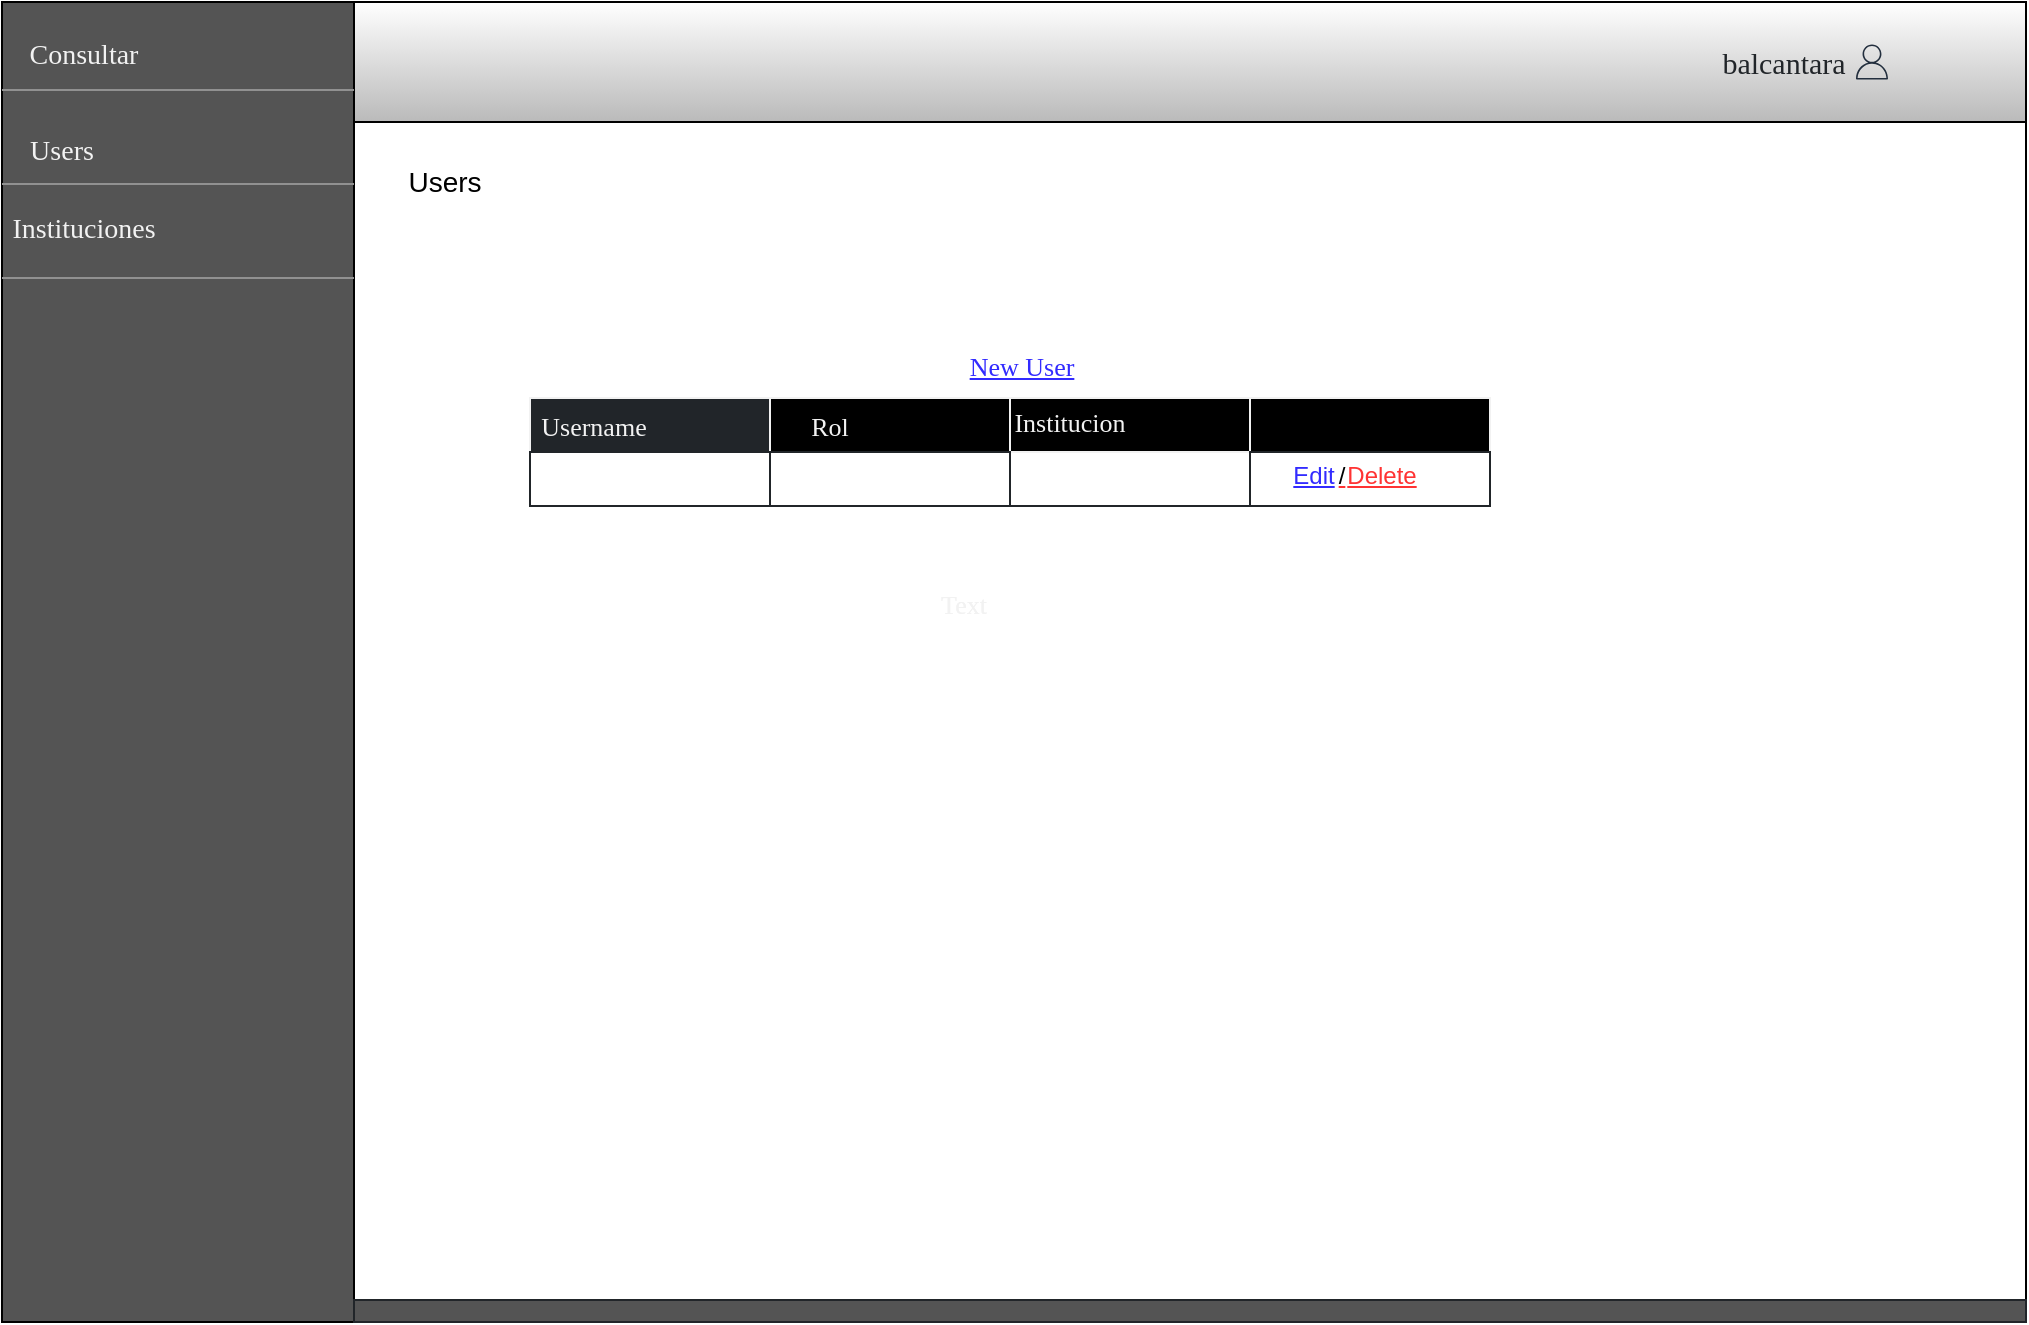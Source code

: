 <mxfile version="15.5.4" type="github">
  <diagram id="AqOv732YDV_Qfaz5YG4F" name="Page-1">
    <mxGraphModel dx="1038" dy="579" grid="1" gridSize="10" guides="1" tooltips="1" connect="1" arrows="1" fold="1" page="1" pageScale="1" pageWidth="1400" pageHeight="850" math="0" shadow="0">
      <root>
        <mxCell id="0" />
        <mxCell id="1" parent="0" />
        <mxCell id="Hp0-baNGFFSM0JvMzjNv-1" value="" style="rounded=0;whiteSpace=wrap;html=1;fillColor=#545454;fontColor=#212529;" parent="1" vertex="1">
          <mxGeometry width="176" height="660" as="geometry" />
        </mxCell>
        <mxCell id="Hp0-baNGFFSM0JvMzjNv-2" value="" style="rounded=0;whiteSpace=wrap;html=1;fontColor=#B5B5B5;labelBackgroundColor=#A3A3A3;" parent="1" vertex="1">
          <mxGeometry x="176" width="836" height="660" as="geometry" />
        </mxCell>
        <mxCell id="Hp0-baNGFFSM0JvMzjNv-3" value="" style="rounded=0;whiteSpace=wrap;html=1;fontSize=15;fontColor=#D6D6D6;fillColor=#FFFFFF;labelBackgroundColor=#A6A6A6;verticalAlign=middle;shadow=0;gradientColor=#BABABA;" parent="1" vertex="1">
          <mxGeometry x="176" width="836" height="60" as="geometry" />
        </mxCell>
        <mxCell id="Hp0-baNGFFSM0JvMzjNv-4" value="" style="sketch=0;outlineConnect=0;fontColor=#232F3E;gradientColor=none;strokeColor=#232F3E;fillColor=none;dashed=0;verticalLabelPosition=bottom;verticalAlign=top;align=center;html=1;fontSize=12;fontStyle=0;aspect=fixed;shape=mxgraph.aws4.resourceIcon;resIcon=mxgraph.aws4.user;" parent="1" vertex="1">
          <mxGeometry x="924" y="19" width="22" height="22" as="geometry" />
        </mxCell>
        <mxCell id="Hp0-baNGFFSM0JvMzjNv-5" value="balcantara" style="text;html=1;strokeColor=none;fillColor=none;align=center;verticalAlign=middle;whiteSpace=wrap;rounded=0;fontSize=15;fontColor=#212529;fontFamily=Times New Roman;" parent="1" vertex="1">
          <mxGeometry x="858" y="15.5" width="66" height="29" as="geometry" />
        </mxCell>
        <mxCell id="Hp0-baNGFFSM0JvMzjNv-9" value="&lt;font color=&quot;#000000&quot;&gt;Users&lt;/font&gt;" style="text;html=1;strokeColor=none;fillColor=none;align=center;verticalAlign=middle;whiteSpace=wrap;rounded=0;fontSize=14;fontColor=#A1A1A1;" parent="1" vertex="1">
          <mxGeometry x="150" y="70" width="143" height="39" as="geometry" />
        </mxCell>
        <mxCell id="Hp0-baNGFFSM0JvMzjNv-10" value="" style="endArrow=none;html=1;rounded=0;fontSize=17;fontColor=#000000;strokeColor=#919191;fillColor=#C9C9C9;" parent="1" edge="1">
          <mxGeometry width="50" height="50" relative="1" as="geometry">
            <mxPoint y="44" as="sourcePoint" />
            <mxPoint x="176" y="44" as="targetPoint" />
          </mxGeometry>
        </mxCell>
        <mxCell id="Hp0-baNGFFSM0JvMzjNv-11" value="" style="endArrow=none;html=1;rounded=0;fontSize=17;fontColor=#000000;strokeColor=#919191;fillColor=#C9C9C9;entryX=1;entryY=0.209;entryDx=0;entryDy=0;entryPerimeter=0;" parent="1" target="Hp0-baNGFFSM0JvMzjNv-1" edge="1">
          <mxGeometry width="50" height="50" relative="1" as="geometry">
            <mxPoint y="138" as="sourcePoint" />
            <mxPoint x="50" y="88" as="targetPoint" />
          </mxGeometry>
        </mxCell>
        <mxCell id="Hp0-baNGFFSM0JvMzjNv-12" value="" style="endArrow=none;html=1;rounded=0;fontSize=17;fontColor=#000000;strokeColor=#919191;fillColor=#C9C9C9;" parent="1" target="Hp0-baNGFFSM0JvMzjNv-1" edge="1">
          <mxGeometry width="50" height="50" relative="1" as="geometry">
            <mxPoint y="91" as="sourcePoint" />
            <mxPoint x="50" y="41" as="targetPoint" />
            <Array as="points">
              <mxPoint x="176" y="91" />
            </Array>
          </mxGeometry>
        </mxCell>
        <mxCell id="Hp0-baNGFFSM0JvMzjNv-13" value="&lt;font style=&quot;font-size: 14px&quot; face=&quot;Times New Roman&quot;&gt;Consultar&lt;/font&gt;" style="text;html=1;strokeColor=none;fillColor=none;align=center;verticalAlign=middle;whiteSpace=wrap;rounded=0;fontSize=17;fontColor=#F2F2F2;" parent="1" vertex="1">
          <mxGeometry x="11" y="11" width="60" height="30" as="geometry" />
        </mxCell>
        <mxCell id="Hp0-baNGFFSM0JvMzjNv-14" value="Instituciones" style="text;html=1;strokeColor=none;fillColor=none;align=center;verticalAlign=middle;whiteSpace=wrap;rounded=0;fontFamily=Times New Roman;fontSize=14;fontColor=#F2F2F2;" parent="1" vertex="1">
          <mxGeometry x="11" y="99" width="60" height="30" as="geometry" />
        </mxCell>
        <mxCell id="Hp0-baNGFFSM0JvMzjNv-15" value="Users" style="text;html=1;strokeColor=none;fillColor=none;align=center;verticalAlign=middle;whiteSpace=wrap;rounded=0;fontFamily=Times New Roman;fontSize=14;fontColor=#F2F2F2;" parent="1" vertex="1">
          <mxGeometry y="60" width="60" height="30" as="geometry" />
        </mxCell>
        <mxCell id="Hp0-baNGFFSM0JvMzjNv-16" value="" style="shape=image;html=1;verticalAlign=top;verticalLabelPosition=bottom;labelBackgroundColor=#ffffff;imageAspect=0;aspect=fixed;image=https://cdn2.iconfinder.com/data/icons/essential-web-5/50/maximize-expand-large-extensive-increase-128.png;fontFamily=Times New Roman;fontSize=4;fontColor=#000000;strokeColor=#F2F2F2;fillColor=#919191;" parent="1" vertex="1">
          <mxGeometry x="957" y="22.75" width="14.5" height="14.5" as="geometry" />
        </mxCell>
        <mxCell id="Hp0-baNGFFSM0JvMzjNv-17" value="" style="rounded=0;whiteSpace=wrap;html=1;fontFamily=Times New Roman;fontSize=4;fontColor=#828282;strokeColor=#212529;fillColor=#545454;align=left;" parent="1" vertex="1">
          <mxGeometry x="176" y="649" width="836" height="11" as="geometry" />
        </mxCell>
        <mxCell id="Hp0-baNGFFSM0JvMzjNv-18" value="&lt;font&gt;New User&lt;/font&gt;" style="text;html=1;strokeColor=none;fillColor=none;align=center;verticalAlign=middle;whiteSpace=wrap;rounded=0;fontFamily=Times New Roman;fontSize=13;fontColor=#322BFF;fontStyle=4" parent="1" vertex="1">
          <mxGeometry x="444" y="165" width="132" height="33" as="geometry" />
        </mxCell>
        <mxCell id="Hp0-baNGFFSM0JvMzjNv-19" value="" style="rounded=0;whiteSpace=wrap;html=1;labelBackgroundColor=default;labelBorderColor=none;fontFamily=Times New Roman;fontSize=13;fontColor=#000000;strokeColor=#F2F2F2;fillColor=#212529;gradientColor=none;align=left;" parent="1" vertex="1">
          <mxGeometry x="264" y="198" width="120" height="27" as="geometry" />
        </mxCell>
        <mxCell id="Hp0-baNGFFSM0JvMzjNv-20" value="" style="rounded=0;whiteSpace=wrap;html=1;labelBackgroundColor=default;labelBorderColor=none;fontFamily=Times New Roman;fontSize=13;fontColor=#000000;strokeColor=#F2F2F2;fillColor=#000000;gradientColor=none;align=left;" parent="1" vertex="1">
          <mxGeometry x="384" y="198" width="120" height="27" as="geometry" />
        </mxCell>
        <mxCell id="Hp0-baNGFFSM0JvMzjNv-21" value="" style="rounded=0;whiteSpace=wrap;html=1;labelBackgroundColor=default;labelBorderColor=none;fontFamily=Times New Roman;fontSize=13;fontColor=default;strokeColor=#F2F2F2;fillColor=#000000;gradientColor=none;align=left;" parent="1" vertex="1">
          <mxGeometry x="624" y="198" width="120" height="27" as="geometry" />
        </mxCell>
        <mxCell id="Hp0-baNGFFSM0JvMzjNv-22" value="" style="rounded=0;whiteSpace=wrap;html=1;labelBackgroundColor=default;labelBorderColor=none;fontFamily=Times New Roman;fontSize=13;fontColor=#F2F2F2;strokeColor=#212529;fillColor=default;gradientColor=none;align=left;" parent="1" vertex="1">
          <mxGeometry x="504" y="225" width="120" height="27" as="geometry" />
        </mxCell>
        <mxCell id="Hp0-baNGFFSM0JvMzjNv-23" value="" style="rounded=0;whiteSpace=wrap;html=1;labelBackgroundColor=default;labelBorderColor=none;fontFamily=Times New Roman;fontSize=13;fontColor=default;strokeColor=#F2F2F2;fillColor=#000000;gradientColor=none;align=left;" parent="1" vertex="1">
          <mxGeometry x="504" y="198" width="120" height="27" as="geometry" />
        </mxCell>
        <mxCell id="Hp0-baNGFFSM0JvMzjNv-24" value="Username" style="text;html=1;strokeColor=none;fillColor=none;align=center;verticalAlign=middle;whiteSpace=wrap;rounded=0;labelBackgroundColor=none;labelBorderColor=none;fontFamily=Times New Roman;fontSize=13;fontColor=#F2F2F2;" parent="1" vertex="1">
          <mxGeometry x="266" y="196.5" width="60" height="30" as="geometry" />
        </mxCell>
        <mxCell id="Hp0-baNGFFSM0JvMzjNv-25" value="Rol" style="text;html=1;strokeColor=none;fillColor=none;align=center;verticalAlign=middle;whiteSpace=wrap;rounded=0;shadow=0;labelBackgroundColor=none;labelBorderColor=none;fontFamily=Times New Roman;fontSize=13;fontColor=#F2F2F2;" parent="1" vertex="1">
          <mxGeometry x="384" y="196.5" width="60" height="30" as="geometry" />
        </mxCell>
        <mxCell id="Hp0-baNGFFSM0JvMzjNv-26" value="Institucion" style="text;html=1;strokeColor=none;fillColor=none;align=center;verticalAlign=middle;whiteSpace=wrap;rounded=0;shadow=0;labelBackgroundColor=none;labelBorderColor=none;fontFamily=Times New Roman;fontSize=13;fontColor=#F2F2F2;" parent="1" vertex="1">
          <mxGeometry x="504" y="195" width="60" height="30" as="geometry" />
        </mxCell>
        <mxCell id="Hp0-baNGFFSM0JvMzjNv-27" value="Text" style="text;html=1;strokeColor=none;fillColor=none;align=center;verticalAlign=middle;whiteSpace=wrap;rounded=0;shadow=0;labelBackgroundColor=none;labelBorderColor=none;fontFamily=Times New Roman;fontSize=13;fontColor=#F2F2F2;" parent="1" vertex="1">
          <mxGeometry x="451" y="286" width="60" height="30" as="geometry" />
        </mxCell>
        <mxCell id="Hp0-baNGFFSM0JvMzjNv-28" value="Text" style="text;html=1;strokeColor=none;fillColor=none;align=center;verticalAlign=middle;whiteSpace=wrap;rounded=0;shadow=0;labelBackgroundColor=none;labelBorderColor=none;fontFamily=Times New Roman;fontSize=13;fontColor=#F2F2F2;" parent="1" vertex="1">
          <mxGeometry x="451" y="286" width="60" height="30" as="geometry" />
        </mxCell>
        <mxCell id="Hp0-baNGFFSM0JvMzjNv-29" value="" style="shape=image;html=1;verticalAlign=top;verticalLabelPosition=bottom;labelBackgroundColor=none;imageAspect=0;aspect=fixed;image=https://cdn4.iconfinder.com/data/icons/wirecons-free-vector-icons/32/menu-alt-128.png;shadow=0;labelBorderColor=none;fontFamily=Times New Roman;fontSize=13;fontColor=#232F3E;strokeColor=#F2F2F2;fillColor=none;gradientColor=#BABABA;" parent="1" vertex="1">
          <mxGeometry x="191" y="18" width="26" height="26" as="geometry" />
        </mxCell>
        <mxCell id="Hp0-baNGFFSM0JvMzjNv-34" value="" style="rounded=0;whiteSpace=wrap;html=1;labelBackgroundColor=default;labelBorderColor=none;fontFamily=Times New Roman;fontSize=13;fontColor=#F2F2F2;strokeColor=#212529;fillColor=default;gradientColor=none;align=left;" parent="1" vertex="1">
          <mxGeometry x="384" y="225" width="120" height="27" as="geometry" />
        </mxCell>
        <mxCell id="Hp0-baNGFFSM0JvMzjNv-35" value="" style="rounded=0;whiteSpace=wrap;html=1;labelBackgroundColor=default;labelBorderColor=none;fontFamily=Times New Roman;fontSize=13;fontColor=#F2F2F2;strokeColor=#212529;fillColor=default;gradientColor=none;align=left;" parent="1" vertex="1">
          <mxGeometry x="264" y="225" width="120" height="27" as="geometry" />
        </mxCell>
        <mxCell id="Hp0-baNGFFSM0JvMzjNv-36" value="" style="shape=image;html=1;verticalAlign=top;verticalLabelPosition=bottom;labelBackgroundColor=default;imageAspect=0;aspect=fixed;image=https://cdn3.iconfinder.com/data/icons/google-material-design-icons/48/ic_expand_more_48px-128.png;labelBorderColor=#000000;fontColor=#F2F2F2;strokeColor=#212529;fillColor=default;rotation=90;" parent="1" vertex="1">
          <mxGeometry x="148" y="60" width="28" height="28" as="geometry" />
        </mxCell>
        <mxCell id="Hp0-baNGFFSM0JvMzjNv-39" value="" style="rounded=0;whiteSpace=wrap;html=1;labelBackgroundColor=default;labelBorderColor=none;fontFamily=Times New Roman;fontSize=13;fontColor=#F2F2F2;strokeColor=#212529;fillColor=default;gradientColor=none;align=left;" parent="1" vertex="1">
          <mxGeometry x="624" y="225" width="120" height="27" as="geometry" />
        </mxCell>
        <mxCell id="Hp0-baNGFFSM0JvMzjNv-42" value="&lt;font color=&quot;#322bff&quot;&gt;&lt;u&gt;Edit&lt;/u&gt;&lt;/font&gt;" style="text;html=1;strokeColor=none;fillColor=none;align=center;verticalAlign=middle;whiteSpace=wrap;rounded=0;labelBackgroundColor=default;labelBorderColor=none;fontColor=#000000;" parent="1" vertex="1">
          <mxGeometry x="624" y="222" width="64" height="30" as="geometry" />
        </mxCell>
        <mxCell id="Hp0-baNGFFSM0JvMzjNv-43" value="&lt;font color=&quot;#ff3333&quot;&gt;&lt;u&gt;Delete&lt;/u&gt;&lt;/font&gt;" style="text;html=1;strokeColor=none;fillColor=none;align=center;verticalAlign=middle;whiteSpace=wrap;rounded=0;labelBackgroundColor=default;labelBorderColor=none;fontColor=#322BFF;" parent="1" vertex="1">
          <mxGeometry x="660" y="222" width="60" height="30" as="geometry" />
        </mxCell>
        <mxCell id="Hp0-baNGFFSM0JvMzjNv-44" value="&lt;font color=&quot;#000000&quot;&gt;/&lt;/font&gt;" style="text;html=1;strokeColor=none;fillColor=none;align=center;verticalAlign=middle;whiteSpace=wrap;rounded=0;labelBackgroundColor=default;labelBorderColor=none;fontColor=#FF3333;fontStyle=4" parent="1" vertex="1">
          <mxGeometry x="640" y="222" width="60" height="30" as="geometry" />
        </mxCell>
      </root>
    </mxGraphModel>
  </diagram>
</mxfile>
